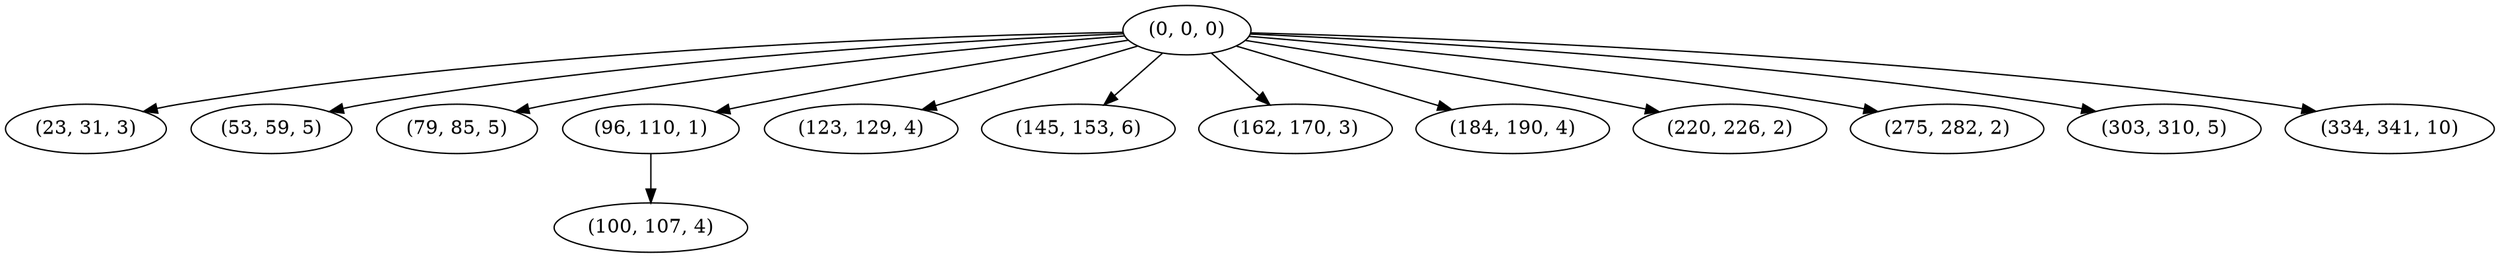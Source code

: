 digraph tree {
    "(0, 0, 0)";
    "(23, 31, 3)";
    "(53, 59, 5)";
    "(79, 85, 5)";
    "(96, 110, 1)";
    "(100, 107, 4)";
    "(123, 129, 4)";
    "(145, 153, 6)";
    "(162, 170, 3)";
    "(184, 190, 4)";
    "(220, 226, 2)";
    "(275, 282, 2)";
    "(303, 310, 5)";
    "(334, 341, 10)";
    "(0, 0, 0)" -> "(23, 31, 3)";
    "(0, 0, 0)" -> "(53, 59, 5)";
    "(0, 0, 0)" -> "(79, 85, 5)";
    "(0, 0, 0)" -> "(96, 110, 1)";
    "(0, 0, 0)" -> "(123, 129, 4)";
    "(0, 0, 0)" -> "(145, 153, 6)";
    "(0, 0, 0)" -> "(162, 170, 3)";
    "(0, 0, 0)" -> "(184, 190, 4)";
    "(0, 0, 0)" -> "(220, 226, 2)";
    "(0, 0, 0)" -> "(275, 282, 2)";
    "(0, 0, 0)" -> "(303, 310, 5)";
    "(0, 0, 0)" -> "(334, 341, 10)";
    "(96, 110, 1)" -> "(100, 107, 4)";
}

